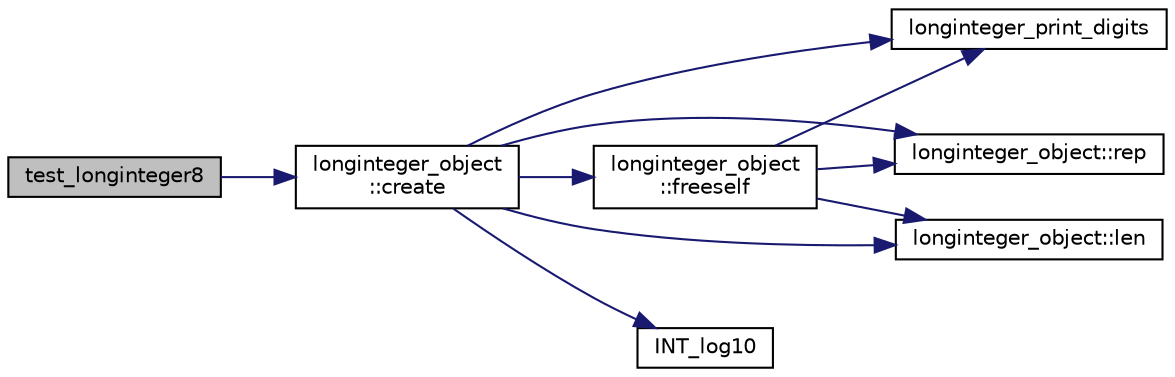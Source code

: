 digraph "test_longinteger8"
{
  edge [fontname="Helvetica",fontsize="10",labelfontname="Helvetica",labelfontsize="10"];
  node [fontname="Helvetica",fontsize="10",shape=record];
  rankdir="LR";
  Node808 [label="test_longinteger8",height=0.2,width=0.4,color="black", fillcolor="grey75", style="filled", fontcolor="black"];
  Node808 -> Node809 [color="midnightblue",fontsize="10",style="solid",fontname="Helvetica"];
  Node809 [label="longinteger_object\l::create",height=0.2,width=0.4,color="black", fillcolor="white", style="filled",URL="$dd/d7e/classlonginteger__object.html#a95d2eebc60849c3963a49298b1f498c2"];
  Node809 -> Node810 [color="midnightblue",fontsize="10",style="solid",fontname="Helvetica"];
  Node810 [label="longinteger_object\l::freeself",height=0.2,width=0.4,color="black", fillcolor="white", style="filled",URL="$dd/d7e/classlonginteger__object.html#a06450f8c4795d81da6d680830ef958a1"];
  Node810 -> Node811 [color="midnightblue",fontsize="10",style="solid",fontname="Helvetica"];
  Node811 [label="longinteger_print_digits",height=0.2,width=0.4,color="black", fillcolor="white", style="filled",URL="$de/dc5/algebra__and__number__theory_8h.html#ac2bac7b12f5b6440b8dad275cd7a157d"];
  Node810 -> Node812 [color="midnightblue",fontsize="10",style="solid",fontname="Helvetica"];
  Node812 [label="longinteger_object::rep",height=0.2,width=0.4,color="black", fillcolor="white", style="filled",URL="$dd/d7e/classlonginteger__object.html#a3ecaf12738cc721d281c416503f241e2"];
  Node810 -> Node813 [color="midnightblue",fontsize="10",style="solid",fontname="Helvetica"];
  Node813 [label="longinteger_object::len",height=0.2,width=0.4,color="black", fillcolor="white", style="filled",URL="$dd/d7e/classlonginteger__object.html#a0bfeae35be8a6fd44ed7f76413596ab1"];
  Node809 -> Node814 [color="midnightblue",fontsize="10",style="solid",fontname="Helvetica"];
  Node814 [label="INT_log10",height=0.2,width=0.4,color="black", fillcolor="white", style="filled",URL="$de/dc5/algebra__and__number__theory_8h.html#a98bc0a6c562370a355165d2538dac250"];
  Node809 -> Node811 [color="midnightblue",fontsize="10",style="solid",fontname="Helvetica"];
  Node809 -> Node812 [color="midnightblue",fontsize="10",style="solid",fontname="Helvetica"];
  Node809 -> Node813 [color="midnightblue",fontsize="10",style="solid",fontname="Helvetica"];
}
